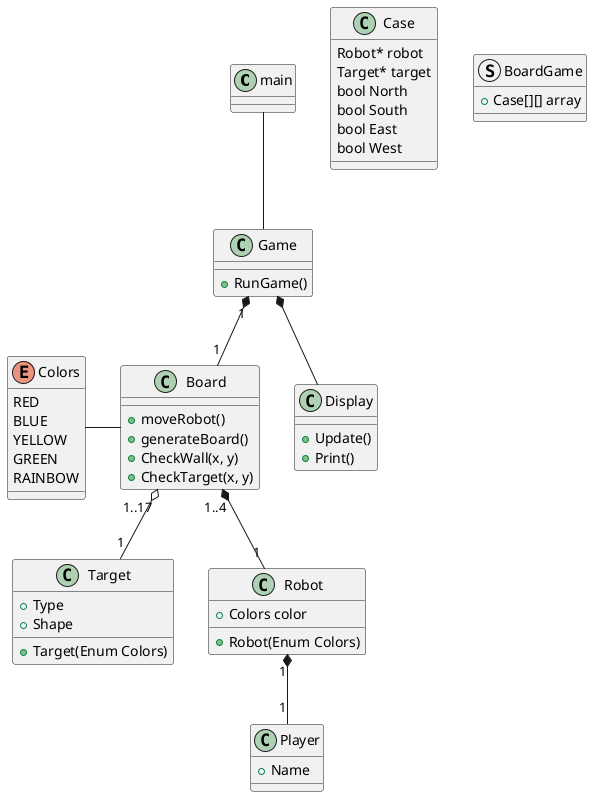 @startuml TP11

class main

class Game {
    + RunGame()
}

class Board {
    + moveRobot()
    + generateBoard()
    + CheckWall(x, y)
    + CheckTarget(x, y)
}

class Target {
    + Type
    + Shape

    + Target(Enum Colors)
}

Enum Colors {
    RED
    BLUE
    YELLOW
    GREEN
    RAINBOW
}

class Player {
    + Name
}

class Robot {
    + Colors color

    + Robot(Enum Colors)
}

class Display {
    + Update()
    + Print()
}

class Case {
    Robot* robot
    Target* target
    bool North
    bool South
    bool East
    bool West
}

Struct BoardGame {
    + Case[][] array
}

main -- Game

Game "1" *-- "1" Board
Game *-- Display

Robot "1" *-- "1" Player

Board "1..4" *-- "1" Robot
Board "1..17" o-- "1" Target
Board -left- Colors


@enduml